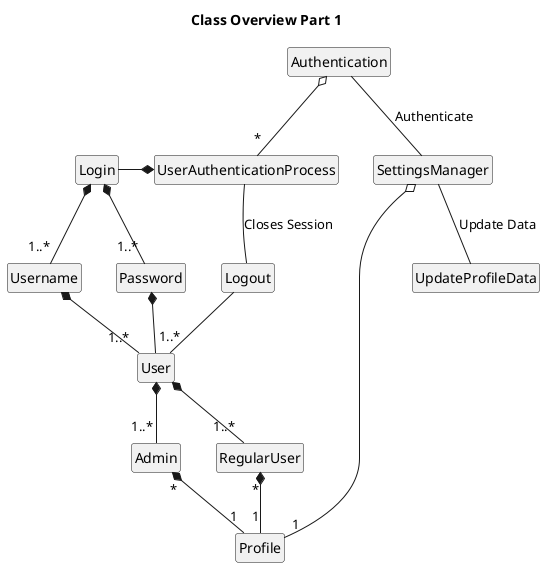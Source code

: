 @startuml
'Combined by Robert Breckenridge(brec9824)'
title Class Overview Part 1
hide circles
hide members

class Authentication
class SettingsManager

'Authentication'
Authentication  o-- "*" UserAuthenticationProcess 
UserAuthenticationProcess *-left- Login
UserAuthenticationProcess -- Logout : Closes Session
Login *-- "1..*" Username
Login *-- "1..*" Password
Username  *-- "1..*" User
Password  *-- "1..*" User
User *-- "1..*" Admin
User *-- "1..*" RegularUser
Logout -down-  User
Admin "*" *-- "1" Profile
RegularUser "*" *-- "1" Profile

'Settings Profile/Prefrences'
SettingsManager o-- "1" Profile
SettingsManager -- UpdateProfileData : "Update Data"
Authentication -- SettingsManager : "Authenticate"

@enduml